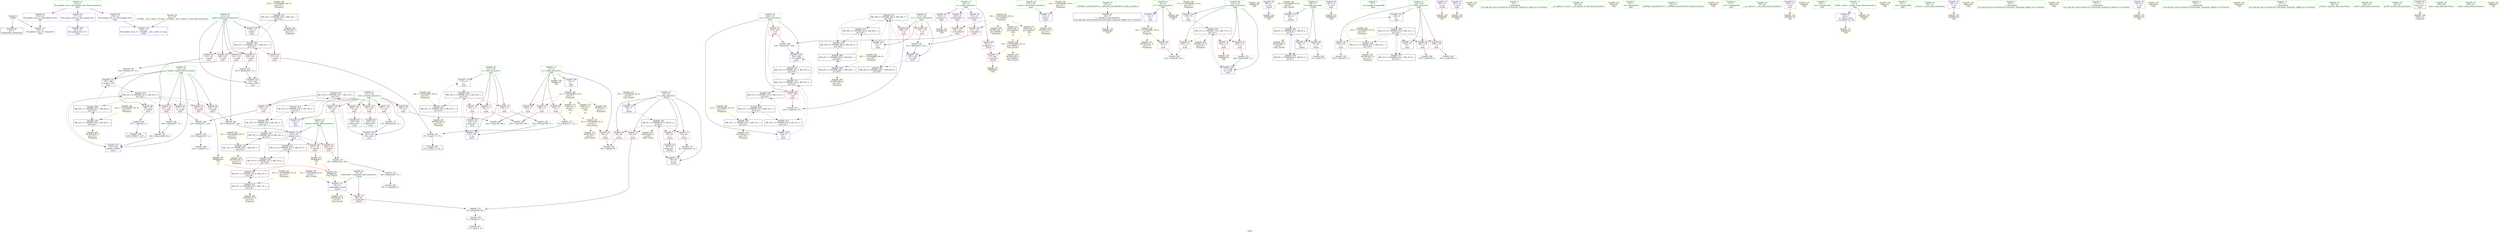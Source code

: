 digraph "SVFG" {
	label="SVFG";

	Node0x55acdf286f20 [shape=record,color=grey,label="{NodeID: 0\nNullPtr}"];
	Node0x55acdf286f20 -> Node0x55acdf2a6260[style=solid];
	Node0x55acdf286f20 -> Node0x55acdf2a7600[style=solid];
	Node0x55acdf2c7c70 [shape=record,color=yellow,style=double,label="{NodeID: 263\nRETMU(23V_2)\npts\{122 \}\nFun[main]}"];
	Node0x55acdf2b0a20 [shape=record,color=grey,label="{NodeID: 180\n193 = Binary(191, 192, )\n}"];
	Node0x55acdf2b0a20 -> Node0x55acdf2ac870[style=solid];
	Node0x55acdf2a69e0 [shape=record,color=red,label="{NodeID: 97\n227\<--129\n\<--s2\nmain\n}"];
	Node0x55acdf2a69e0 -> Node0x55acdf2af820[style=solid];
	Node0x55acdf298890 [shape=record,color=green,label="{NodeID: 14\n13\<--14\na\<--a_field_insensitive\nGlob }"];
	Node0x55acdf298890 -> Node0x55acdf2a7930[style=solid];
	Node0x55acdf298890 -> Node0x55acdf2a7a00[style=solid];
	Node0x55acdf298890 -> Node0x55acdf2a7ad0[style=solid];
	Node0x55acdf298890 -> Node0x55acdf2a7ba0[style=solid];
	Node0x55acdf2aa480 [shape=record,color=grey,label="{NodeID: 194\n187 = cmp(186, 9, )\n}"];
	Node0x55acdf2aa480 -> Node0x55acdf2af100[style=solid];
	Node0x55acdf2a7600 [shape=record,color=blue, style = dotted,label="{NodeID: 111\n279\<--3\nllvm.global_ctors_2\<--dummyVal\nGlob }"];
	Node0x55acdf2a59e0 [shape=record,color=green,label="{NodeID: 28\n113\<--114\nretval\<--retval_field_insensitive\nmain\n}"];
	Node0x55acdf2a59e0 -> Node0x55acdf2ac2c0[style=solid];
	Node0x55acdf2bc800 [shape=record,color=black,label="{NodeID: 208\nMR_29V_3 = PHI(MR_29V_9, MR_29V_2, )\npts\{128 \}\n}"];
	Node0x55acdf2bc800 -> Node0x55acdf2be600[style=dashed];
	Node0x55acdf2bc800 -> Node0x55acdf2c3000[style=dashed];
	Node0x55acdf2ac940 [shape=record,color=blue,label="{NodeID: 125\n127\<--9\ns1\<--\nmain\n}"];
	Node0x55acdf2ac940 -> Node0x55acdf2c3f00[style=dashed];
	Node0x55acdf2a6400 [shape=record,color=black,label="{NodeID: 42\n36\<--37\n\<--_ZNSt8ios_base4InitD1Ev\nCan only get source location for instruction, argument, global var or function.}"];
	Node0x55acdf2a6400 -> Node0x55acdf2ad230[style=solid];
	Node0x55acdf2c0e00 [shape=record,color=black,label="{NodeID: 222\nMR_17V_3 = PHI(MR_17V_4, MR_17V_2, )\npts\{116 \}\n}"];
	Node0x55acdf2c0e00 -> Node0x55acdf2a8ee0[style=dashed];
	Node0x55acdf2c0e00 -> Node0x55acdf2a8fb0[style=dashed];
	Node0x55acdf2c0e00 -> Node0x55acdf2a9080[style=dashed];
	Node0x55acdf2c0e00 -> Node0x55acdf2ad090[style=dashed];
	Node0x55acdf2c0e00 -> Node0x55acdf2c79d0[style=dashed];
	Node0x55acdf2ad4a0 [shape=record,color=yellow,style=double,label="{NodeID: 139\nAPARM(79)\nCS[]}"];
	Node0x55acdf2a7fb0 [shape=record,color=purple,label="{NodeID: 56\n98\<--17\n\<--.str.1\n_Z3outi\n}"];
	Node0x55acdf2a7fb0 -> Node0x55acdf2ad710[style=solid];
	Node0x55acdf2c5a00 [shape=record,color=yellow,style=double,label="{NodeID: 236\n6V_1 = ENCHI(MR_6V_0)\npts\{57 \}\nFun[_Z3outi]}"];
	Node0x55acdf2c5a00 -> Node0x55acdf2a77d0[style=dashed];
	Node0x55acdf2ae000 [shape=record,color=yellow,style=double,label="{NodeID: 153\nAPARM(261)\nCS[]}"];
	Node0x55acdf2a8ba0 [shape=record,color=red,label="{NodeID: 70\n69\<--58\n\<--i\n_Z3outi\n}"];
	Node0x55acdf2a8ba0 -> Node0x55acdf2b02a0[style=solid];
	Node0x55acdf2c6670 [shape=record,color=yellow,style=double,label="{NodeID: 250\n33V_1 = ENCHI(MR_33V_0)\npts\{132 \}\nFun[main]}"];
	Node0x55acdf2c6670 -> Node0x55acdf2c3a00[style=dashed];
	Node0x55acdf2af6a0 [shape=record,color=grey,label="{NodeID: 167\n214 = Binary(213, 212, )\n}"];
	Node0x55acdf2af6a0 -> Node0x55acdf2acbb0[style=solid];
	Node0x55acdf2a9700 [shape=record,color=red,label="{NodeID: 84\n179\<--121\n\<--mask\nmain\n}"];
	Node0x55acdf2a9700 -> Node0x55acdf2b0720[style=solid];
	Node0x55acdf298fe0 [shape=record,color=green,label="{NodeID: 1\n7\<--1\n__dso_handle\<--dummyObj\nGlob }"];
	Node0x55acdf2c7d50 [shape=record,color=yellow,style=double,label="{NodeID: 264\nRETMU(25V_2)\npts\{124 \}\nFun[main]}"];
	Node0x55acdf2b0ba0 [shape=record,color=grey,label="{NodeID: 181\n248 = Binary(247, 72, )\n}"];
	Node0x55acdf2b0ba0 -> Node0x55acdf2b0d20[style=solid];
	Node0x55acdf2a6ab0 [shape=record,color=red,label="{NodeID: 98\n237\<--129\n\<--s2\nmain\n}"];
	Node0x55acdf2a6ab0 -> Node0x55acdf2aa900[style=solid];
	Node0x55acdf298960 [shape=record,color=green,label="{NodeID: 15\n23\<--27\nllvm.global_ctors\<--llvm.global_ctors_field_insensitive\nGlob }"];
	Node0x55acdf298960 -> Node0x55acdf2a8220[style=solid];
	Node0x55acdf298960 -> Node0x55acdf2a8320[style=solid];
	Node0x55acdf298960 -> Node0x55acdf2a8420[style=solid];
	Node0x55acdf2aa600 [shape=record,color=grey,label="{NodeID: 195\n184 = cmp(183, 9, )\n}"];
	Node0x55acdf2a7700 [shape=record,color=blue,label="{NodeID: 112\n54\<--53\nmask.addr\<--mask\n_Z3outi\n}"];
	Node0x55acdf2a7700 -> Node0x55acdf2a8930[style=dashed];
	Node0x55acdf2a7700 -> Node0x55acdf2c7350[style=dashed];
	Node0x55acdf2a5a70 [shape=record,color=green,label="{NodeID: 29\n115\<--116\nq\<--q_field_insensitive\nmain\n}"];
	Node0x55acdf2a5a70 -> Node0x55acdf2a8ee0[style=solid];
	Node0x55acdf2a5a70 -> Node0x55acdf2a8fb0[style=solid];
	Node0x55acdf2a5a70 -> Node0x55acdf2a9080[style=solid];
	Node0x55acdf2a5a70 -> Node0x55acdf2ac390[style=solid];
	Node0x55acdf2a5a70 -> Node0x55acdf2ad090[style=solid];
	Node0x55acdf2bcd00 [shape=record,color=black,label="{NodeID: 209\nMR_31V_3 = PHI(MR_31V_9, MR_31V_2, )\npts\{130 \}\n}"];
	Node0x55acdf2bcd00 -> Node0x55acdf2beb00[style=dashed];
	Node0x55acdf2bcd00 -> Node0x55acdf2c3500[style=dashed];
	Node0x55acdf2aca10 [shape=record,color=blue,label="{NodeID: 126\n129\<--9\ns2\<--\nmain\n}"];
	Node0x55acdf2aca10 -> Node0x55acdf2c4400[style=dashed];
	Node0x55acdf2a6500 [shape=record,color=black,label="{NodeID: 43\n85\<--84\nidxprom\<--\n_Z3outi\n}"];
	Node0x55acdf2c1300 [shape=record,color=black,label="{NodeID: 223\nMR_19V_2 = PHI(MR_19V_4, MR_19V_1, )\npts\{118 \}\n}"];
	Node0x55acdf2c1300 -> Node0x55acdf2ac460[style=dashed];
	Node0x55acdf2c1300 -> Node0x55acdf2c7ab0[style=dashed];
	Node0x55acdf2ad570 [shape=record,color=yellow,style=double,label="{NodeID: 140\nAPARM(88)\nCS[]}"];
	Node0x55acdf2a8080 [shape=record,color=purple,label="{NodeID: 57\n163\<--19\n\<--.str.2\nmain\n}"];
	Node0x55acdf2a8080 -> Node0x55acdf2adcc0[style=solid];
	Node0x55acdf2c5ae0 [shape=record,color=yellow,style=double,label="{NodeID: 237\n8V_1 = ENCHI(MR_8V_0)\npts\{59 \}\nFun[_Z3outi]}"];
	Node0x55acdf2c5ae0 -> Node0x55acdf2a78a0[style=dashed];
	Node0x55acdf2ae0d0 [shape=record,color=yellow,style=double,label="{NodeID: 154\nARet(35)\nCS[]}"];
	Node0x55acdf2a8c70 [shape=record,color=red,label="{NodeID: 71\n84\<--58\n\<--i\n_Z3outi\n}"];
	Node0x55acdf2a8c70 -> Node0x55acdf2a6500[style=solid];
	Node0x55acdf2c6750 [shape=record,color=yellow,style=double,label="{NodeID: 251\n10V_1 = ENCHI(MR_10V_0)\npts\{140000 \}\nFun[main]}"];
	Node0x55acdf2c6750 -> Node0x55acdf2a7060[style=dashed];
	Node0x55acdf2c6750 -> Node0x55acdf2a7130[style=dashed];
	Node0x55acdf2c6750 -> Node0x55acdf2c81b0[style=dashed];
	Node0x55acdf2c6750 -> Node0x55acdf2c83a0[style=dashed];
	Node0x55acdf2c6750 -> Node0x55acdf2c85e0[style=dashed];
	Node0x55acdf2af820 [shape=record,color=grey,label="{NodeID: 168\n228 = Binary(227, 226, )\n}"];
	Node0x55acdf2af820 -> Node0x55acdf2acc80[style=solid];
	Node0x55acdf2a97d0 [shape=record,color=red,label="{NodeID: 85\n191\<--121\n\<--mask\nmain\n}"];
	Node0x55acdf2a97d0 -> Node0x55acdf2b0a20[style=solid];
	Node0x55acdf2975c0 [shape=record,color=green,label="{NodeID: 2\n9\<--1\n\<--dummyObj\nCan only get source location for instruction, argument, global var or function.}"];
	Node0x55acdf2c7e30 [shape=record,color=yellow,style=double,label="{NodeID: 265\nRETMU(27V_2)\npts\{126 \}\nFun[main]}"];
	Node0x55acdf2b0d20 [shape=record,color=grey,label="{NodeID: 182\n250 = Binary(248, 249, )\n}"];
	Node0x55acdf2b0d20 -> Node0x55acdf2acef0[style=solid];
	Node0x55acdf2a6b80 [shape=record,color=red,label="{NodeID: 99\n199\<--131\n\<--i16\nmain\n}"];
	Node0x55acdf2a6b80 -> Node0x55acdf2b17a0[style=solid];
	Node0x55acdf297f00 [shape=record,color=green,label="{NodeID: 16\n28\<--29\n__cxx_global_var_init\<--__cxx_global_var_init_field_insensitive\n}"];
	Node0x55acdf2aa780 [shape=record,color=grey,label="{NodeID: 196\n66 = cmp(64, 65, )\n}"];
	Node0x55acdf2a77d0 [shape=record,color=blue,label="{NodeID: 113\n56\<--9\nf\<--\n_Z3outi\n}"];
	Node0x55acdf2a77d0 -> Node0x55acdf2baa00[style=dashed];
	Node0x55acdf2a5b00 [shape=record,color=green,label="{NodeID: 30\n117\<--118\ni\<--i_field_insensitive\nmain\n}"];
	Node0x55acdf2a5b00 -> Node0x55acdf2a9150[style=solid];
	Node0x55acdf2a5b00 -> Node0x55acdf2a9220[style=solid];
	Node0x55acdf2a5b00 -> Node0x55acdf2a92f0[style=solid];
	Node0x55acdf2a5b00 -> Node0x55acdf2ac460[style=solid];
	Node0x55acdf2a5b00 -> Node0x55acdf2ac530[style=solid];
	Node0x55acdf2bd200 [shape=record,color=black,label="{NodeID: 210\nMR_33V_3 = PHI(MR_33V_8, MR_33V_2, )\npts\{132 \}\n}"];
	Node0x55acdf2bd200 -> Node0x55acdf2bf000[style=dashed];
	Node0x55acdf2bd200 -> Node0x55acdf2c3a00[style=dashed];
	Node0x55acdf2acae0 [shape=record,color=blue,label="{NodeID: 127\n131\<--9\ni16\<--\nmain\n}"];
	Node0x55acdf2acae0 -> Node0x55acdf2c4900[style=dashed];
	Node0x55acdf2a65d0 [shape=record,color=black,label="{NodeID: 44\n153\<--152\nidxprom\<--\nmain\n}"];
	Node0x55acdf2c2010 [shape=record,color=black,label="{NodeID: 224\nMR_21V_2 = PHI(MR_21V_4, MR_21V_1, )\npts\{120 \}\n}"];
	Node0x55acdf2c2010 -> Node0x55acdf2ac600[style=dashed];
	Node0x55acdf2c2010 -> Node0x55acdf2c7b90[style=dashed];
	Node0x55acdf2ad640 [shape=record,color=yellow,style=double,label="{NodeID: 141\nAPARM(87)\nCS[]}"];
	Node0x55acdf2a8150 [shape=record,color=purple,label="{NodeID: 58\n261\<--21\n\<--.str.3\nmain\n}"];
	Node0x55acdf2a8150 -> Node0x55acdf2ae000[style=solid];
	Node0x55acdf2c5bc0 [shape=record,color=yellow,style=double,label="{NodeID: 238\n10V_1 = ENCHI(MR_10V_0)\npts\{140000 \}\nFun[_Z3outi]}"];
	Node0x55acdf2c5bc0 -> Node0x55acdf2a8e10[style=dashed];
	Node0x55acdf2c5bc0 -> Node0x55acdf2c75f0[style=dashed];
	Node0x55acdf2ae160 [shape=record,color=yellow,style=double,label="{NodeID: 155\nARet(78)\nCS[]}"];
	Node0x55acdf2a8d40 [shape=record,color=red,label="{NodeID: 72\n94\<--58\n\<--i\n_Z3outi\n}"];
	Node0x55acdf2a8d40 -> Node0x55acdf2afca0[style=solid];
	Node0x55acdf2c6830 [shape=record,color=yellow,style=double,label="{NodeID: 252\nRETMU(2V_1)\npts\{12 \}\nFun[_Z3outi]}"];
	Node0x55acdf2af9a0 [shape=record,color=grey,label="{NodeID: 169\n159 = Binary(158, 72, )\n}"];
	Node0x55acdf2af9a0 -> Node0x55acdf2ac530[style=solid];
	Node0x55acdf2a98a0 [shape=record,color=red,label="{NodeID: 86\n249\<--121\n\<--mask\nmain\n}"];
	Node0x55acdf2a98a0 -> Node0x55acdf2b0d20[style=solid];
	Node0x55acdf297650 [shape=record,color=green,label="{NodeID: 3\n15\<--1\n.str\<--dummyObj\nGlob }"];
	Node0x55acdf2c7f10 [shape=record,color=yellow,style=double,label="{NodeID: 266\nRETMU(29V_2)\npts\{128 \}\nFun[main]}"];
	Node0x55acdf2b0ea0 [shape=record,color=grey,label="{NodeID: 183\n220 = Binary(219, 72, )\n}"];
	Node0x55acdf2b0ea0 -> Node0x55acdf2aaa80[style=solid];
	Node0x55acdf2a6c50 [shape=record,color=red,label="{NodeID: 100\n204\<--131\n\<--i16\nmain\n}"];
	Node0x55acdf2a6c50 -> Node0x55acdf2afe20[style=solid];
	Node0x55acdf297fd0 [shape=record,color=green,label="{NodeID: 17\n32\<--33\n_ZNSt8ios_base4InitC1Ev\<--_ZNSt8ios_base4InitC1Ev_field_insensitive\n}"];
	Node0x55acdf2aa900 [shape=record,color=grey,label="{NodeID: 197\n238 = cmp(236, 237, )\n}"];
	Node0x55acdf2a78a0 [shape=record,color=blue,label="{NodeID: 114\n58\<--9\ni\<--\n_Z3outi\n}"];
	Node0x55acdf2a78a0 -> Node0x55acdf2baf00[style=dashed];
	Node0x55acdf2a5b90 [shape=record,color=green,label="{NodeID: 31\n119\<--120\nf\<--f_field_insensitive\nmain\n}"];
	Node0x55acdf2a5b90 -> Node0x55acdf2a93c0[style=solid];
	Node0x55acdf2a5b90 -> Node0x55acdf2a9490[style=solid];
	Node0x55acdf2a5b90 -> Node0x55acdf2a9560[style=solid];
	Node0x55acdf2a5b90 -> Node0x55acdf2ac600[style=solid];
	Node0x55acdf2a5b90 -> Node0x55acdf2ace20[style=solid];
	Node0x55acdf2bd700 [shape=record,color=black,label="{NodeID: 211\nMR_31V_8 = PHI(MR_31V_7, MR_31V_6, )\npts\{130 \}\n}"];
	Node0x55acdf2bd700 -> Node0x55acdf2c4400[style=dashed];
	Node0x55acdf2acbb0 [shape=record,color=blue,label="{NodeID: 128\n127\<--214\ns1\<--add\nmain\n}"];
	Node0x55acdf2acbb0 -> Node0x55acdf2ba500[style=dashed];
	Node0x55acdf2a66a0 [shape=record,color=black,label="{NodeID: 45\n210\<--209\nidxprom21\<--\nmain\n}"];
	Node0x55acdf2c2100 [shape=record,color=black,label="{NodeID: 225\nMR_23V_2 = PHI(MR_23V_4, MR_23V_1, )\npts\{122 \}\n}"];
	Node0x55acdf2c2100 -> Node0x55acdf2ac6d0[style=dashed];
	Node0x55acdf2c2100 -> Node0x55acdf2c7c70[style=dashed];
	Node0x55acdf2ad710 [shape=record,color=yellow,style=double,label="{NodeID: 142\nAPARM(98)\nCS[]}"];
	Node0x55acdf2a8220 [shape=record,color=purple,label="{NodeID: 59\n277\<--23\nllvm.global_ctors_0\<--llvm.global_ctors\nGlob }"];
	Node0x55acdf2a8220 -> Node0x55acdf2a7400[style=solid];
	Node0x55acdf2c5ca0 [shape=record,color=yellow,style=double,label="{NodeID: 239\n12V_1 = ENCHI(MR_12V_0)\npts\{10 \}\nFun[main]}"];
	Node0x55acdf2c5ca0 -> Node0x55acdf2a8520[style=dashed];
	Node0x55acdf2c5ca0 -> Node0x55acdf2c7700[style=dashed];
	Node0x55acdf2ae1f0 [shape=record,color=yellow,style=double,label="{NodeID: 156\nARet(89)\nCS[]}"];
	Node0x55acdf2a8e10 [shape=record,color=red,label="{NodeID: 73\n87\<--86\n\<--arrayidx\n_Z3outi\n}"];
	Node0x55acdf2a8e10 -> Node0x55acdf2ad640[style=solid];
	Node0x55acdf2c7350 [shape=record,color=yellow,style=double,label="{NodeID: 253\nRETMU(4V_2)\npts\{55 \}\nFun[_Z3outi]}"];
	Node0x55acdf2afb20 [shape=record,color=grey,label="{NodeID: 170\n266 = Binary(265, 72, )\n}"];
	Node0x55acdf2afb20 -> Node0x55acdf2ad090[style=solid];
	Node0x55acdf2a9970 [shape=record,color=red,label="{NodeID: 87\n254\<--121\n\<--mask\nmain\n}"];
	Node0x55acdf2a9970 -> Node0x55acdf2b08a0[style=solid];
	Node0x55acdf2871b0 [shape=record,color=green,label="{NodeID: 4\n17\<--1\n.str.1\<--dummyObj\nGlob }"];
	Node0x55acdf2c7ff0 [shape=record,color=yellow,style=double,label="{NodeID: 267\nRETMU(31V_2)\npts\{130 \}\nFun[main]}"];
	Node0x55acdf2b1020 [shape=record,color=grey,label="{NodeID: 184\n219 = Binary(217, 218, )\n}"];
	Node0x55acdf2b1020 -> Node0x55acdf2b0ea0[style=solid];
	Node0x55acdf2a6d20 [shape=record,color=red,label="{NodeID: 101\n209\<--131\n\<--i16\nmain\n}"];
	Node0x55acdf2a6d20 -> Node0x55acdf2a66a0[style=solid];
	Node0x55acdf2980a0 [shape=record,color=green,label="{NodeID: 18\n38\<--39\n__cxa_atexit\<--__cxa_atexit_field_insensitive\n}"];
	Node0x55acdf2aaa80 [shape=record,color=grey,label="{NodeID: 198\n221 = cmp(220, 9, )\n}"];
	Node0x55acdf2ac120 [shape=record,color=blue,label="{NodeID: 115\n56\<--72\nf\<--\n_Z3outi\n}"];
	Node0x55acdf2ac120 -> Node0x55acdf2ba000[style=dashed];
	Node0x55acdf2a5c20 [shape=record,color=green,label="{NodeID: 32\n121\<--122\nmask\<--mask_field_insensitive\nmain\n}"];
	Node0x55acdf2a5c20 -> Node0x55acdf2a9630[style=solid];
	Node0x55acdf2a5c20 -> Node0x55acdf2a9700[style=solid];
	Node0x55acdf2a5c20 -> Node0x55acdf2a97d0[style=solid];
	Node0x55acdf2a5c20 -> Node0x55acdf2a98a0[style=solid];
	Node0x55acdf2a5c20 -> Node0x55acdf2a9970[style=solid];
	Node0x55acdf2a5c20 -> Node0x55acdf2ac6d0[style=solid];
	Node0x55acdf2a5c20 -> Node0x55acdf2acfc0[style=solid];
	Node0x55acdf2bdc00 [shape=record,color=black,label="{NodeID: 212\nMR_25V_5 = PHI(MR_25V_6, MR_25V_4, )\npts\{124 \}\n}"];
	Node0x55acdf2bdc00 -> Node0x55acdf2a9a40[style=dashed];
	Node0x55acdf2bdc00 -> Node0x55acdf2a9b10[style=dashed];
	Node0x55acdf2bdc00 -> Node0x55acdf2a9be0[style=dashed];
	Node0x55acdf2bdc00 -> Node0x55acdf2a9cb0[style=dashed];
	Node0x55acdf2bdc00 -> Node0x55acdf2a9d80[style=dashed];
	Node0x55acdf2bdc00 -> Node0x55acdf2acef0[style=dashed];
	Node0x55acdf2bdc00 -> Node0x55acdf2bbe00[style=dashed];
	Node0x55acdf2acc80 [shape=record,color=blue,label="{NodeID: 129\n129\<--228\ns2\<--add29\nmain\n}"];
	Node0x55acdf2acc80 -> Node0x55acdf2bd700[style=dashed];
	Node0x55acdf2a6770 [shape=record,color=black,label="{NodeID: 46\n224\<--223\nidxprom27\<--\nmain\n}"];
	Node0x55acdf2c2600 [shape=record,color=black,label="{NodeID: 226\nMR_25V_2 = PHI(MR_25V_3, MR_25V_1, )\npts\{124 \}\n}"];
	Node0x55acdf2c2600 -> Node0x55acdf2bbe00[style=dashed];
	Node0x55acdf2c2600 -> Node0x55acdf2c7d50[style=dashed];
	Node0x55acdf2ad7e0 [shape=record,color=yellow,style=double,label="{NodeID: 143\nAPARM(134)\nCS[]}"];
	Node0x55acdf2a8320 [shape=record,color=purple,label="{NodeID: 60\n278\<--23\nllvm.global_ctors_1\<--llvm.global_ctors\nGlob }"];
	Node0x55acdf2a8320 -> Node0x55acdf2a7500[style=solid];
	Node0x55acdf2c5db0 [shape=record,color=yellow,style=double,label="{NodeID: 240\n2V_1 = ENCHI(MR_2V_0)\npts\{12 \}\nFun[main]}"];
	Node0x55acdf2c5db0 -> Node0x55acdf2a86c0[style=dashed];
	Node0x55acdf2c5db0 -> Node0x55acdf2a8790[style=dashed];
	Node0x55acdf2c5db0 -> Node0x55acdf2a8860[style=dashed];
	Node0x55acdf2c5db0 -> Node0x55acdf2c7810[style=dashed];
	Node0x55acdf2c5db0 -> Node0x55acdf2c8290[style=dashed];
	Node0x55acdf2c5db0 -> Node0x55acdf2c8480[style=dashed];
	Node0x55acdf2ae280 [shape=record,color=yellow,style=double,label="{NodeID: 157\nARet(99)\nCS[]}"];
	Node0x55acdf2a8ee0 [shape=record,color=red,label="{NodeID: 74\n140\<--115\n\<--q\nmain\n}"];
	Node0x55acdf2a8ee0 -> Node0x55acdf2b1920[style=solid];
	Node0x55acdf2c7430 [shape=record,color=yellow,style=double,label="{NodeID: 254\nRETMU(6V_3)\npts\{57 \}\nFun[_Z3outi]}"];
	Node0x55acdf2afca0 [shape=record,color=grey,label="{NodeID: 171\n95 = Binary(94, 72, )\n}"];
	Node0x55acdf2afca0 -> Node0x55acdf2ac1f0[style=solid];
	Node0x55acdf2a9a40 [shape=record,color=red,label="{NodeID: 88\n186\<--123\n\<--smask\nmain\n}"];
	Node0x55acdf2a9a40 -> Node0x55acdf2aa480[style=solid];
	Node0x55acdf287240 [shape=record,color=green,label="{NodeID: 5\n19\<--1\n.str.2\<--dummyObj\nGlob }"];
	Node0x55acdf2c80d0 [shape=record,color=yellow,style=double,label="{NodeID: 268\nRETMU(33V_2)\npts\{132 \}\nFun[main]}"];
	Node0x55acdf2b11a0 [shape=record,color=grey,label="{NodeID: 185\n150 = cmp(148, 149, )\n}"];
	Node0x55acdf2a6df0 [shape=record,color=red,label="{NodeID: 102\n218\<--131\n\<--i16\nmain\n}"];
	Node0x55acdf2a6df0 -> Node0x55acdf2b1020[style=solid];
	Node0x55acdf298170 [shape=record,color=green,label="{NodeID: 19\n37\<--43\n_ZNSt8ios_base4InitD1Ev\<--_ZNSt8ios_base4InitD1Ev_field_insensitive\n}"];
	Node0x55acdf298170 -> Node0x55acdf2a6400[style=solid];
	Node0x55acdf2b9b00 [shape=record,color=black,label="{NodeID: 199\nMR_19V_4 = PHI(MR_19V_5, MR_19V_3, )\npts\{118 \}\n}"];
	Node0x55acdf2b9b00 -> Node0x55acdf2a9150[style=dashed];
	Node0x55acdf2b9b00 -> Node0x55acdf2a9220[style=dashed];
	Node0x55acdf2b9b00 -> Node0x55acdf2a92f0[style=dashed];
	Node0x55acdf2b9b00 -> Node0x55acdf2ac530[style=dashed];
	Node0x55acdf2b9b00 -> Node0x55acdf2c1300[style=dashed];
	Node0x55acdf2ac1f0 [shape=record,color=blue,label="{NodeID: 116\n58\<--95\ni\<--inc\n_Z3outi\n}"];
	Node0x55acdf2ac1f0 -> Node0x55acdf2baf00[style=dashed];
	Node0x55acdf2a5cb0 [shape=record,color=green,label="{NodeID: 33\n123\<--124\nsmask\<--smask_field_insensitive\nmain\n}"];
	Node0x55acdf2a5cb0 -> Node0x55acdf2a9a40[style=solid];
	Node0x55acdf2a5cb0 -> Node0x55acdf2a9b10[style=solid];
	Node0x55acdf2a5cb0 -> Node0x55acdf2a9be0[style=solid];
	Node0x55acdf2a5cb0 -> Node0x55acdf2a9cb0[style=solid];
	Node0x55acdf2a5cb0 -> Node0x55acdf2a9d80[style=solid];
	Node0x55acdf2a5cb0 -> Node0x55acdf2ac7a0[style=solid];
	Node0x55acdf2a5cb0 -> Node0x55acdf2acef0[style=solid];
	Node0x55acdf2be100 [shape=record,color=black,label="{NodeID: 213\nMR_27V_4 = PHI(MR_27V_5, MR_27V_3, )\npts\{126 \}\n}"];
	Node0x55acdf2be100 -> Node0x55acdf2ac870[style=dashed];
	Node0x55acdf2be100 -> Node0x55acdf2bfa00[style=dashed];
	Node0x55acdf2acd50 [shape=record,color=blue,label="{NodeID: 130\n131\<--233\ni16\<--inc32\nmain\n}"];
	Node0x55acdf2acd50 -> Node0x55acdf2c4900[style=dashed];
	Node0x55acdf2a6840 [shape=record,color=purple,label="{NodeID: 47\n34\<--4\n\<--_ZStL8__ioinit\n__cxx_global_var_init\n}"];
	Node0x55acdf2a6840 -> Node0x55acdf2ad300[style=solid];
	Node0x55acdf2c2b00 [shape=record,color=black,label="{NodeID: 227\nMR_27V_2 = PHI(MR_27V_3, MR_27V_1, )\npts\{126 \}\n}"];
	Node0x55acdf2c2b00 -> Node0x55acdf2bc300[style=dashed];
	Node0x55acdf2c2b00 -> Node0x55acdf2c7e30[style=dashed];
	Node0x55acdf2ad8b0 [shape=record,color=yellow,style=double,label="{NodeID: 144\nAPARM(8)\nCS[]}"];
	Node0x55acdf2a8420 [shape=record,color=purple,label="{NodeID: 61\n279\<--23\nllvm.global_ctors_2\<--llvm.global_ctors\nGlob }"];
	Node0x55acdf2a8420 -> Node0x55acdf2a7600[style=solid];
	Node0x55acdf2c5e90 [shape=record,color=yellow,style=double,label="{NodeID: 241\n15V_1 = ENCHI(MR_15V_0)\npts\{114 \}\nFun[main]}"];
	Node0x55acdf2c5e90 -> Node0x55acdf2ac2c0[style=dashed];
	Node0x55acdf2ae310 [shape=record,color=yellow,style=double,label="{NodeID: 158\nARet(135)\nCS[]}"];
	Node0x55acdf2a8fb0 [shape=record,color=red,label="{NodeID: 75\n162\<--115\n\<--q\nmain\n}"];
	Node0x55acdf2a8fb0 -> Node0x55acdf2add90[style=solid];
	Node0x55acdf2c7510 [shape=record,color=yellow,style=double,label="{NodeID: 255\nRETMU(8V_3)\npts\{59 \}\nFun[_Z3outi]}"];
	Node0x55acdf2afe20 [shape=record,color=grey,label="{NodeID: 172\n205 = Binary(203, 204, )\n}"];
	Node0x55acdf2afe20 -> Node0x55acdf2b0120[style=solid];
	Node0x55acdf2a9b10 [shape=record,color=red,label="{NodeID: 89\n192\<--123\n\<--smask\nmain\n}"];
	Node0x55acdf2a9b10 -> Node0x55acdf2b0a20[style=solid];
	Node0x55acdf286ff0 [shape=record,color=green,label="{NodeID: 6\n21\<--1\n.str.3\<--dummyObj\nGlob }"];
	Node0x55acdf2c81b0 [shape=record,color=yellow,style=double,label="{NodeID: 269\nRETMU(10V_1)\npts\{140000 \}\nFun[main]}"];
	Node0x55acdf2b1320 [shape=record,color=grey,label="{NodeID: 186\n169 = cmp(168, 9, )\n}"];
	Node0x55acdf2a6ec0 [shape=record,color=red,label="{NodeID: 103\n223\<--131\n\<--i16\nmain\n}"];
	Node0x55acdf2a6ec0 -> Node0x55acdf2a6770[style=solid];
	Node0x55acdf298240 [shape=record,color=green,label="{NodeID: 20\n50\<--51\n_Z3outi\<--_Z3outi_field_insensitive\n}"];
	Node0x55acdf2ba000 [shape=record,color=black,label="{NodeID: 200\nMR_6V_5 = PHI(MR_6V_4, MR_6V_3, )\npts\{57 \}\n}"];
	Node0x55acdf2ba000 -> Node0x55acdf2baa00[style=dashed];
	Node0x55acdf2ac2c0 [shape=record,color=blue,label="{NodeID: 117\n113\<--9\nretval\<--\nmain\n}"];
	Node0x55acdf2ac2c0 -> Node0x55acdf2c78f0[style=dashed];
	Node0x55acdf2a5d80 [shape=record,color=green,label="{NodeID: 34\n125\<--126\ndmask\<--dmask_field_insensitive\nmain\n}"];
	Node0x55acdf2a5d80 -> Node0x55acdf2a9e50[style=solid];
	Node0x55acdf2a5d80 -> Node0x55acdf2a9f20[style=solid];
	Node0x55acdf2a5d80 -> Node0x55acdf2ac870[style=solid];
	Node0x55acdf2be600 [shape=record,color=black,label="{NodeID: 214\nMR_29V_4 = PHI(MR_29V_6, MR_29V_3, )\npts\{128 \}\n}"];
	Node0x55acdf2be600 -> Node0x55acdf2ac940[style=dashed];
	Node0x55acdf2be600 -> Node0x55acdf2bff00[style=dashed];
	Node0x55acdf2ace20 [shape=record,color=blue,label="{NodeID: 131\n119\<--72\nf\<--\nmain\n}"];
	Node0x55acdf2ace20 -> Node0x55acdf2bf500[style=dashed];
	Node0x55acdf2a7930 [shape=record,color=purple,label="{NodeID: 48\n86\<--13\narrayidx\<--a\n_Z3outi\n}"];
	Node0x55acdf2a7930 -> Node0x55acdf2a8e10[style=solid];
	Node0x55acdf2c3000 [shape=record,color=black,label="{NodeID: 228\nMR_29V_2 = PHI(MR_29V_3, MR_29V_1, )\npts\{128 \}\n}"];
	Node0x55acdf2c3000 -> Node0x55acdf2bc800[style=dashed];
	Node0x55acdf2c3000 -> Node0x55acdf2c7f10[style=dashed];
	Node0x55acdf2ad980 [shape=record,color=yellow,style=double,label="{NodeID: 145\nAPARM(144)\nCS[]}"];
	Node0x55acdf2a8520 [shape=record,color=red,label="{NodeID: 62\n141\<--8\n\<--T\nmain\n}"];
	Node0x55acdf2a8520 -> Node0x55acdf2b1920[style=solid];
	Node0x55acdf2c5f70 [shape=record,color=yellow,style=double,label="{NodeID: 242\n17V_1 = ENCHI(MR_17V_0)\npts\{116 \}\nFun[main]}"];
	Node0x55acdf2c5f70 -> Node0x55acdf2ac390[style=dashed];
	Node0x55acdf2ae3a0 [shape=record,color=yellow,style=double,label="{NodeID: 159\nARet(145)\nCS[]}"];
	Node0x55acdf2a9080 [shape=record,color=red,label="{NodeID: 76\n265\<--115\n\<--q\nmain\n}"];
	Node0x55acdf2a9080 -> Node0x55acdf2afb20[style=solid];
	Node0x55acdf2c75f0 [shape=record,color=yellow,style=double,label="{NodeID: 256\nRETMU(10V_1)\npts\{140000 \}\nFun[_Z3outi]}"];
	Node0x55acdf2affa0 [shape=record,color=grey,label="{NodeID: 173\n173 = Binary(72, 172, )\n}"];
	Node0x55acdf2affa0 -> Node0x55acdf2b1aa0[style=solid];
	Node0x55acdf2a9be0 [shape=record,color=red,label="{NodeID: 90\n217\<--123\n\<--smask\nmain\n}"];
	Node0x55acdf2a9be0 -> Node0x55acdf2b1020[style=solid];
	Node0x55acdf287080 [shape=record,color=green,label="{NodeID: 7\n24\<--1\n\<--dummyObj\nCan only get source location for instruction, argument, global var or function.}"];
	Node0x55acdf2c8290 [shape=record,color=yellow,style=double,label="{NodeID: 270\nCSMU(2V_1)\npts\{12 \}\nCS[]|{<s0>10}}"];
	Node0x55acdf2c8290:s0 -> Node0x55acdf2c4e00[style=dashed,color=red];
	Node0x55acdf2b14a0 [shape=record,color=grey,label="{NodeID: 187\n73 = cmp(71, 9, )\n}"];
	Node0x55acdf2a6f90 [shape=record,color=red,label="{NodeID: 104\n232\<--131\n\<--i16\nmain\n}"];
	Node0x55acdf2a6f90 -> Node0x55acdf2b05a0[style=solid];
	Node0x55acdf298310 [shape=record,color=green,label="{NodeID: 21\n54\<--55\nmask.addr\<--mask.addr_field_insensitive\n_Z3outi\n}"];
	Node0x55acdf298310 -> Node0x55acdf2a8930[style=solid];
	Node0x55acdf298310 -> Node0x55acdf2a7700[style=solid];
	Node0x55acdf2ba500 [shape=record,color=black,label="{NodeID: 201\nMR_29V_8 = PHI(MR_29V_7, MR_29V_6, )\npts\{128 \}\n}"];
	Node0x55acdf2ba500 -> Node0x55acdf2c3f00[style=dashed];
	Node0x55acdf2ac390 [shape=record,color=blue,label="{NodeID: 118\n115\<--72\nq\<--\nmain\n}"];
	Node0x55acdf2ac390 -> Node0x55acdf2c0e00[style=dashed];
	Node0x55acdf2a5e50 [shape=record,color=green,label="{NodeID: 35\n127\<--128\ns1\<--s1_field_insensitive\nmain\n}"];
	Node0x55acdf2a5e50 -> Node0x55acdf2a9ff0[style=solid];
	Node0x55acdf2a5e50 -> Node0x55acdf2a6910[style=solid];
	Node0x55acdf2a5e50 -> Node0x55acdf2ac940[style=solid];
	Node0x55acdf2a5e50 -> Node0x55acdf2acbb0[style=solid];
	Node0x55acdf2beb00 [shape=record,color=black,label="{NodeID: 215\nMR_31V_4 = PHI(MR_31V_6, MR_31V_3, )\npts\{130 \}\n}"];
	Node0x55acdf2beb00 -> Node0x55acdf2aca10[style=dashed];
	Node0x55acdf2beb00 -> Node0x55acdf2c0400[style=dashed];
	Node0x55acdf2acef0 [shape=record,color=blue,label="{NodeID: 132\n123\<--250\nsmask\<--and39\nmain\n}"];
	Node0x55acdf2acef0 -> Node0x55acdf2bdc00[style=dashed];
	Node0x55acdf2a7a00 [shape=record,color=purple,label="{NodeID: 49\n154\<--13\narrayidx\<--a\nmain\n}"];
	Node0x55acdf2a7a00 -> Node0x55acdf2adbf0[style=solid];
	Node0x55acdf2c3500 [shape=record,color=black,label="{NodeID: 229\nMR_31V_2 = PHI(MR_31V_3, MR_31V_1, )\npts\{130 \}\n}"];
	Node0x55acdf2c3500 -> Node0x55acdf2bcd00[style=dashed];
	Node0x55acdf2c3500 -> Node0x55acdf2c7ff0[style=dashed];
	Node0x55acdf2ada50 [shape=record,color=yellow,style=double,label="{NodeID: 146\nAPARM(11)\nCS[]}"];
	Node0x55acdf2a85f0 [shape=record,color=red,label="{NodeID: 63\n65\<--11\n\<--n\n_Z3outi\n}"];
	Node0x55acdf2a85f0 -> Node0x55acdf2aa780[style=solid];
	Node0x55acdf2c6050 [shape=record,color=yellow,style=double,label="{NodeID: 243\n19V_1 = ENCHI(MR_19V_0)\npts\{118 \}\nFun[main]}"];
	Node0x55acdf2c6050 -> Node0x55acdf2c1300[style=dashed];
	Node0x55acdf2ae430 [shape=record,color=yellow,style=double,label="{NodeID: 160\nARet(156)\nCS[]}"];
	Node0x55acdf2a9150 [shape=record,color=red,label="{NodeID: 77\n148\<--117\n\<--i\nmain\n}"];
	Node0x55acdf2a9150 -> Node0x55acdf2b11a0[style=solid];
	Node0x55acdf2c7700 [shape=record,color=yellow,style=double,label="{NodeID: 257\nRETMU(12V_1)\npts\{10 \}\nFun[main]}"];
	Node0x55acdf2b0120 [shape=record,color=grey,label="{NodeID: 174\n206 = Binary(205, 72, )\n}"];
	Node0x55acdf2b0120 -> Node0x55acdf2aa180[style=solid];
	Node0x55acdf2a9cb0 [shape=record,color=red,label="{NodeID: 91\n243\<--123\n\<--smask\nmain\n}"];
	Node0x55acdf2a9cb0 -> Node0x55acdf2adf30[style=solid];
	Node0x55acdf297380 [shape=record,color=green,label="{NodeID: 8\n72\<--1\n\<--dummyObj\nCan only get source location for instruction, argument, global var or function.}"];
	Node0x55acdf2c83a0 [shape=record,color=yellow,style=double,label="{NodeID: 271\nCSMU(10V_1)\npts\{140000 \}\nCS[]|{<s0>10}}"];
	Node0x55acdf2c83a0:s0 -> Node0x55acdf2c5bc0[style=dashed,color=red];
	Node0x55acdf2b1620 [shape=record,color=grey,label="{NodeID: 188\n76 = cmp(75, 9, )\n}"];
	Node0x55acdf2a7060 [shape=record,color=red,label="{NodeID: 105\n212\<--211\n\<--arrayidx22\nmain\n}"];
	Node0x55acdf2a7060 -> Node0x55acdf2af6a0[style=solid];
	Node0x55acdf2983e0 [shape=record,color=green,label="{NodeID: 22\n56\<--57\nf\<--f_field_insensitive\n_Z3outi\n}"];
	Node0x55acdf2983e0 -> Node0x55acdf2a8a00[style=solid];
	Node0x55acdf2983e0 -> Node0x55acdf2a77d0[style=solid];
	Node0x55acdf2983e0 -> Node0x55acdf2ac120[style=solid];
	Node0x55acdf2baa00 [shape=record,color=black,label="{NodeID: 202\nMR_6V_3 = PHI(MR_6V_5, MR_6V_2, )\npts\{57 \}\n}"];
	Node0x55acdf2baa00 -> Node0x55acdf2a8a00[style=dashed];
	Node0x55acdf2baa00 -> Node0x55acdf2ac120[style=dashed];
	Node0x55acdf2baa00 -> Node0x55acdf2ba000[style=dashed];
	Node0x55acdf2baa00 -> Node0x55acdf2c7430[style=dashed];
	Node0x55acdf2ac460 [shape=record,color=blue,label="{NodeID: 119\n117\<--9\ni\<--\nmain\n}"];
	Node0x55acdf2ac460 -> Node0x55acdf2b9b00[style=dashed];
	Node0x55acdf2a5f20 [shape=record,color=green,label="{NodeID: 36\n129\<--130\ns2\<--s2_field_insensitive\nmain\n}"];
	Node0x55acdf2a5f20 -> Node0x55acdf2a69e0[style=solid];
	Node0x55acdf2a5f20 -> Node0x55acdf2a6ab0[style=solid];
	Node0x55acdf2a5f20 -> Node0x55acdf2aca10[style=solid];
	Node0x55acdf2a5f20 -> Node0x55acdf2acc80[style=solid];
	Node0x55acdf2bf000 [shape=record,color=black,label="{NodeID: 216\nMR_33V_4 = PHI(MR_33V_6, MR_33V_3, )\npts\{132 \}\n}"];
	Node0x55acdf2bf000 -> Node0x55acdf2acae0[style=dashed];
	Node0x55acdf2bf000 -> Node0x55acdf2c0900[style=dashed];
	Node0x55acdf2acfc0 [shape=record,color=blue,label="{NodeID: 133\n121\<--255\nmask\<--inc42\nmain\n}"];
	Node0x55acdf2acfc0 -> Node0x55acdf2bb900[style=dashed];
	Node0x55acdf2a7ad0 [shape=record,color=purple,label="{NodeID: 50\n211\<--13\narrayidx22\<--a\nmain\n}"];
	Node0x55acdf2a7ad0 -> Node0x55acdf2a7060[style=solid];
	Node0x55acdf2c3a00 [shape=record,color=black,label="{NodeID: 230\nMR_33V_2 = PHI(MR_33V_3, MR_33V_1, )\npts\{132 \}\n}"];
	Node0x55acdf2c3a00 -> Node0x55acdf2bd200[style=dashed];
	Node0x55acdf2c3a00 -> Node0x55acdf2c80d0[style=dashed];
	Node0x55acdf2adb20 [shape=record,color=yellow,style=double,label="{NodeID: 147\nAPARM(155)\nCS[]}"];
	Node0x55acdf2a86c0 [shape=record,color=red,label="{NodeID: 64\n149\<--11\n\<--n\nmain\n}"];
	Node0x55acdf2a86c0 -> Node0x55acdf2b11a0[style=solid];
	Node0x55acdf2c6130 [shape=record,color=yellow,style=double,label="{NodeID: 244\n21V_1 = ENCHI(MR_21V_0)\npts\{120 \}\nFun[main]}"];
	Node0x55acdf2c6130 -> Node0x55acdf2c2010[style=dashed];
	Node0x55acdf2ae4c0 [shape=record,color=yellow,style=double,label="{NodeID: 161\nARet(164)\nCS[]}"];
	Node0x55acdf2a9220 [shape=record,color=red,label="{NodeID: 78\n152\<--117\n\<--i\nmain\n}"];
	Node0x55acdf2a9220 -> Node0x55acdf2a65d0[style=solid];
	Node0x55acdf2c7810 [shape=record,color=yellow,style=double,label="{NodeID: 258\nRETMU(2V_1)\npts\{12 \}\nFun[main]}"];
	Node0x55acdf2b02a0 [shape=record,color=grey,label="{NodeID: 175\n70 = Binary(68, 69, )\n}"];
	Node0x55acdf2b02a0 -> Node0x55acdf2b0420[style=solid];
	Node0x55acdf2a9d80 [shape=record,color=red,label="{NodeID: 92\n247\<--123\n\<--smask\nmain\n}"];
	Node0x55acdf2a9d80 -> Node0x55acdf2b0ba0[style=solid];
	Node0x55acdf297410 [shape=record,color=green,label="{NodeID: 9\n79\<--1\n\<--dummyObj\nCan only get source location for instruction, argument, global var or function.}"];
	Node0x55acdf2c8480 [shape=record,color=yellow,style=double,label="{NodeID: 272\nCSMU(2V_1)\npts\{12 \}\nCS[]|{<s0>11}}"];
	Node0x55acdf2c8480:s0 -> Node0x55acdf2c4e00[style=dashed,color=red];
	Node0x55acdf2b17a0 [shape=record,color=grey,label="{NodeID: 189\n201 = cmp(199, 200, )\n}"];
	Node0x55acdf2a7130 [shape=record,color=red,label="{NodeID: 106\n226\<--225\n\<--arrayidx28\nmain\n}"];
	Node0x55acdf2a7130 -> Node0x55acdf2af820[style=solid];
	Node0x55acdf2984b0 [shape=record,color=green,label="{NodeID: 23\n58\<--59\ni\<--i_field_insensitive\n_Z3outi\n}"];
	Node0x55acdf2984b0 -> Node0x55acdf2a8ad0[style=solid];
	Node0x55acdf2984b0 -> Node0x55acdf2a8ba0[style=solid];
	Node0x55acdf2984b0 -> Node0x55acdf2a8c70[style=solid];
	Node0x55acdf2984b0 -> Node0x55acdf2a8d40[style=solid];
	Node0x55acdf2984b0 -> Node0x55acdf2a78a0[style=solid];
	Node0x55acdf2984b0 -> Node0x55acdf2ac1f0[style=solid];
	Node0x55acdf2baf00 [shape=record,color=black,label="{NodeID: 203\nMR_8V_3 = PHI(MR_8V_4, MR_8V_2, )\npts\{59 \}\n}"];
	Node0x55acdf2baf00 -> Node0x55acdf2a8ad0[style=dashed];
	Node0x55acdf2baf00 -> Node0x55acdf2a8ba0[style=dashed];
	Node0x55acdf2baf00 -> Node0x55acdf2a8c70[style=dashed];
	Node0x55acdf2baf00 -> Node0x55acdf2a8d40[style=dashed];
	Node0x55acdf2baf00 -> Node0x55acdf2ac1f0[style=dashed];
	Node0x55acdf2baf00 -> Node0x55acdf2c7510[style=dashed];
	Node0x55acdf2ac530 [shape=record,color=blue,label="{NodeID: 120\n117\<--159\ni\<--inc\nmain\n}"];
	Node0x55acdf2ac530 -> Node0x55acdf2b9b00[style=dashed];
	Node0x55acdf2a5ff0 [shape=record,color=green,label="{NodeID: 37\n131\<--132\ni16\<--i16_field_insensitive\nmain\n}"];
	Node0x55acdf2a5ff0 -> Node0x55acdf2a6b80[style=solid];
	Node0x55acdf2a5ff0 -> Node0x55acdf2a6c50[style=solid];
	Node0x55acdf2a5ff0 -> Node0x55acdf2a6d20[style=solid];
	Node0x55acdf2a5ff0 -> Node0x55acdf2a6df0[style=solid];
	Node0x55acdf2a5ff0 -> Node0x55acdf2a6ec0[style=solid];
	Node0x55acdf2a5ff0 -> Node0x55acdf2a6f90[style=solid];
	Node0x55acdf2a5ff0 -> Node0x55acdf2acae0[style=solid];
	Node0x55acdf2a5ff0 -> Node0x55acdf2acd50[style=solid];
	Node0x55acdf2bf500 [shape=record,color=black,label="{NodeID: 217\nMR_21V_6 = PHI(MR_21V_5, MR_21V_4, )\npts\{120 \}\n}"];
	Node0x55acdf2bf500 -> Node0x55acdf2bb400[style=dashed];
	Node0x55acdf2ad090 [shape=record,color=blue,label="{NodeID: 134\n115\<--266\nq\<--inc49\nmain\n}"];
	Node0x55acdf2ad090 -> Node0x55acdf2c0e00[style=dashed];
	Node0x55acdf2a7ba0 [shape=record,color=purple,label="{NodeID: 51\n225\<--13\narrayidx28\<--a\nmain\n}"];
	Node0x55acdf2a7ba0 -> Node0x55acdf2a7130[style=solid];
	Node0x55acdf2c3f00 [shape=record,color=black,label="{NodeID: 231\nMR_29V_6 = PHI(MR_29V_8, MR_29V_5, )\npts\{128 \}\n}"];
	Node0x55acdf2c3f00 -> Node0x55acdf2a9ff0[style=dashed];
	Node0x55acdf2c3f00 -> Node0x55acdf2a6910[style=dashed];
	Node0x55acdf2c3f00 -> Node0x55acdf2acbb0[style=dashed];
	Node0x55acdf2c3f00 -> Node0x55acdf2ba500[style=dashed];
	Node0x55acdf2c3f00 -> Node0x55acdf2be600[style=dashed];
	Node0x55acdf2c3f00 -> Node0x55acdf2bff00[style=dashed];
	Node0x55acdf2adbf0 [shape=record,color=yellow,style=double,label="{NodeID: 148\nAPARM(154)\nCS[]}"];
	Node0x55acdf2a8790 [shape=record,color=red,label="{NodeID: 65\n172\<--11\n\<--n\nmain\n}"];
	Node0x55acdf2a8790 -> Node0x55acdf2affa0[style=solid];
	Node0x55acdf2c6210 [shape=record,color=yellow,style=double,label="{NodeID: 245\n23V_1 = ENCHI(MR_23V_0)\npts\{122 \}\nFun[main]}"];
	Node0x55acdf2c6210 -> Node0x55acdf2c2100[style=dashed];
	Node0x55acdf2ae550 [shape=record,color=yellow,style=double,label="{NodeID: 162\nARet(262)\nCS[]}"];
	Node0x55acdf2a92f0 [shape=record,color=red,label="{NodeID: 79\n158\<--117\n\<--i\nmain\n}"];
	Node0x55acdf2a92f0 -> Node0x55acdf2af9a0[style=solid];
	Node0x55acdf2c78f0 [shape=record,color=yellow,style=double,label="{NodeID: 259\nRETMU(15V_2)\npts\{114 \}\nFun[main]}"];
	Node0x55acdf2b0420 [shape=record,color=grey,label="{NodeID: 176\n71 = Binary(70, 72, )\n}"];
	Node0x55acdf2b0420 -> Node0x55acdf2b14a0[style=solid];
	Node0x55acdf2a9e50 [shape=record,color=red,label="{NodeID: 93\n203\<--125\n\<--dmask\nmain\n}"];
	Node0x55acdf2a9e50 -> Node0x55acdf2afe20[style=solid];
	Node0x55acdf287420 [shape=record,color=green,label="{NodeID: 10\n177\<--1\n\<--dummyObj\nCan only get source location for instruction, argument, global var or function.}"];
	Node0x55acdf2c85e0 [shape=record,color=yellow,style=double,label="{NodeID: 273\nCSMU(10V_1)\npts\{140000 \}\nCS[]|{<s0>11}}"];
	Node0x55acdf2c85e0:s0 -> Node0x55acdf2c5bc0[style=dashed,color=red];
	Node0x55acdf2b1920 [shape=record,color=grey,label="{NodeID: 190\n142 = cmp(140, 141, )\n}"];
	Node0x55acdf2a7200 [shape=record,color=blue,label="{NodeID: 107\n8\<--9\nT\<--\nGlob }"];
	Node0x55acdf2a7200 -> Node0x55acdf2c5ca0[style=dashed];
	Node0x55acdf298580 [shape=record,color=green,label="{NodeID: 24\n80\<--81\nputchar\<--putchar_field_insensitive\n}"];
	Node0x55acdf2bb400 [shape=record,color=black,label="{NodeID: 204\nMR_21V_4 = PHI(MR_21V_6, MR_21V_3, )\npts\{120 \}\n}"];
	Node0x55acdf2bb400 -> Node0x55acdf2a93c0[style=dashed];
	Node0x55acdf2bb400 -> Node0x55acdf2a9490[style=dashed];
	Node0x55acdf2bb400 -> Node0x55acdf2a9560[style=dashed];
	Node0x55acdf2bb400 -> Node0x55acdf2ace20[style=dashed];
	Node0x55acdf2bb400 -> Node0x55acdf2bf500[style=dashed];
	Node0x55acdf2bb400 -> Node0x55acdf2c2010[style=dashed];
	Node0x55acdf2ac600 [shape=record,color=blue,label="{NodeID: 121\n119\<--9\nf\<--\nmain\n}"];
	Node0x55acdf2ac600 -> Node0x55acdf2bb400[style=dashed];
	Node0x55acdf2a60c0 [shape=record,color=green,label="{NodeID: 38\n136\<--137\nscanf\<--scanf_field_insensitive\n}"];
	Node0x55acdf2bfa00 [shape=record,color=black,label="{NodeID: 218\nMR_27V_6 = PHI(MR_27V_5, MR_27V_4, )\npts\{126 \}\n}"];
	Node0x55acdf2bfa00 -> Node0x55acdf2bc300[style=dashed];
	Node0x55acdf2ad160 [shape=record,color=yellow,style=double,label="{NodeID: 135\nAPARM(4)\nCS[]}"];
	Node0x55acdf2a7c70 [shape=record,color=purple,label="{NodeID: 52\n88\<--15\n\<--.str\n_Z3outi\n}"];
	Node0x55acdf2a7c70 -> Node0x55acdf2ad570[style=solid];
	Node0x55acdf2c4400 [shape=record,color=black,label="{NodeID: 232\nMR_31V_6 = PHI(MR_31V_8, MR_31V_5, )\npts\{130 \}\n}"];
	Node0x55acdf2c4400 -> Node0x55acdf2a69e0[style=dashed];
	Node0x55acdf2c4400 -> Node0x55acdf2a6ab0[style=dashed];
	Node0x55acdf2c4400 -> Node0x55acdf2acc80[style=dashed];
	Node0x55acdf2c4400 -> Node0x55acdf2bd700[style=dashed];
	Node0x55acdf2c4400 -> Node0x55acdf2beb00[style=dashed];
	Node0x55acdf2c4400 -> Node0x55acdf2c0400[style=dashed];
	Node0x55acdf2adcc0 [shape=record,color=yellow,style=double,label="{NodeID: 149\nAPARM(163)\nCS[]}"];
	Node0x55acdf2a8860 [shape=record,color=red,label="{NodeID: 66\n200\<--11\n\<--n\nmain\n}"];
	Node0x55acdf2a8860 -> Node0x55acdf2b17a0[style=solid];
	Node0x55acdf2c62f0 [shape=record,color=yellow,style=double,label="{NodeID: 246\n25V_1 = ENCHI(MR_25V_0)\npts\{124 \}\nFun[main]}"];
	Node0x55acdf2c62f0 -> Node0x55acdf2c2600[style=dashed];
	Node0x55acdf2ae640 [shape=record,color=yellow,style=double,label="{NodeID: 163\nFPARM(53)\nFun[_Z3outi]}"];
	Node0x55acdf2ae640 -> Node0x55acdf2a7700[style=solid];
	Node0x55acdf2a93c0 [shape=record,color=red,label="{NodeID: 80\n168\<--119\n\<--f\nmain\n}"];
	Node0x55acdf2a93c0 -> Node0x55acdf2b1320[style=solid];
	Node0x55acdf2c79d0 [shape=record,color=yellow,style=double,label="{NodeID: 260\nRETMU(17V_3)\npts\{116 \}\nFun[main]}"];
	Node0x55acdf2b05a0 [shape=record,color=grey,label="{NodeID: 177\n233 = Binary(232, 72, )\n}"];
	Node0x55acdf2b05a0 -> Node0x55acdf2acd50[style=solid];
	Node0x55acdf2a9f20 [shape=record,color=red,label="{NodeID: 94\n241\<--125\n\<--dmask\nmain\n}"];
	Node0x55acdf2a9f20 -> Node0x55acdf2ade60[style=solid];
	Node0x55acdf2874f0 [shape=record,color=green,label="{NodeID: 11\n4\<--6\n_ZStL8__ioinit\<--_ZStL8__ioinit_field_insensitive\nGlob }"];
	Node0x55acdf2874f0 -> Node0x55acdf2a6840[style=solid];
	Node0x55acdf2874f0 -> Node0x55acdf2ad160[style=solid];
	Node0x55acdf2b1aa0 [shape=record,color=grey,label="{NodeID: 191\n174 = cmp(171, 173, )\n}"];
	Node0x55acdf2b1aa0 -> Node0x55acdf05fc60[style=solid];
	Node0x55acdf2a7300 [shape=record,color=blue,label="{NodeID: 108\n11\<--9\nn\<--\nGlob }"];
	Node0x55acdf2a7300 -> Node0x55acdf2c5db0[style=dashed];
	Node0x55acdf2a5830 [shape=record,color=green,label="{NodeID: 25\n90\<--91\nprintf\<--printf_field_insensitive\n}"];
	Node0x55acdf2bb900 [shape=record,color=black,label="{NodeID: 205\nMR_23V_4 = PHI(MR_23V_5, MR_23V_3, )\npts\{122 \}\n}"];
	Node0x55acdf2bb900 -> Node0x55acdf2a9630[style=dashed];
	Node0x55acdf2bb900 -> Node0x55acdf2a9700[style=dashed];
	Node0x55acdf2bb900 -> Node0x55acdf2a97d0[style=dashed];
	Node0x55acdf2bb900 -> Node0x55acdf2a98a0[style=dashed];
	Node0x55acdf2bb900 -> Node0x55acdf2a9970[style=dashed];
	Node0x55acdf2bb900 -> Node0x55acdf2acfc0[style=dashed];
	Node0x55acdf2bb900 -> Node0x55acdf2c2100[style=dashed];
	Node0x55acdf2ac6d0 [shape=record,color=blue,label="{NodeID: 122\n121\<--9\nmask\<--\nmain\n}"];
	Node0x55acdf2ac6d0 -> Node0x55acdf2bb900[style=dashed];
	Node0x55acdf2a6190 [shape=record,color=green,label="{NodeID: 39\n25\<--273\n_GLOBAL__sub_I_valich_2_0.cpp\<--_GLOBAL__sub_I_valich_2_0.cpp_field_insensitive\n}"];
	Node0x55acdf2a6190 -> Node0x55acdf2a7500[style=solid];
	Node0x55acdf2bff00 [shape=record,color=black,label="{NodeID: 219\nMR_29V_9 = PHI(MR_29V_6, MR_29V_4, )\npts\{128 \}\n}"];
	Node0x55acdf2bff00 -> Node0x55acdf2bc800[style=dashed];
	Node0x55acdf2ad230 [shape=record,color=yellow,style=double,label="{NodeID: 136\nAPARM(36)\nCS[]}"];
	Node0x55acdf2a7d40 [shape=record,color=purple,label="{NodeID: 53\n134\<--15\n\<--.str\nmain\n}"];
	Node0x55acdf2a7d40 -> Node0x55acdf2ad7e0[style=solid];
	Node0x55acdf2c4900 [shape=record,color=black,label="{NodeID: 233\nMR_33V_6 = PHI(MR_33V_7, MR_33V_5, )\npts\{132 \}\n}"];
	Node0x55acdf2c4900 -> Node0x55acdf2a6b80[style=dashed];
	Node0x55acdf2c4900 -> Node0x55acdf2a6c50[style=dashed];
	Node0x55acdf2c4900 -> Node0x55acdf2a6d20[style=dashed];
	Node0x55acdf2c4900 -> Node0x55acdf2a6df0[style=dashed];
	Node0x55acdf2c4900 -> Node0x55acdf2a6ec0[style=dashed];
	Node0x55acdf2c4900 -> Node0x55acdf2a6f90[style=dashed];
	Node0x55acdf2c4900 -> Node0x55acdf2acd50[style=dashed];
	Node0x55acdf2c4900 -> Node0x55acdf2bf000[style=dashed];
	Node0x55acdf2c4900 -> Node0x55acdf2c0900[style=dashed];
	Node0x55acdf2add90 [shape=record,color=yellow,style=double,label="{NodeID: 150\nAPARM(162)\nCS[]}"];
	Node0x55acdf2a8930 [shape=record,color=red,label="{NodeID: 67\n68\<--54\n\<--mask.addr\n_Z3outi\n}"];
	Node0x55acdf2a8930 -> Node0x55acdf2b02a0[style=solid];
	Node0x55acdf2c63d0 [shape=record,color=yellow,style=double,label="{NodeID: 247\n27V_1 = ENCHI(MR_27V_0)\npts\{126 \}\nFun[main]}"];
	Node0x55acdf2c63d0 -> Node0x55acdf2c2b00[style=dashed];
	Node0x55acdf2ae760 [shape=record,color=yellow,style=double,label="{NodeID: 164\nFRet(112)\nFun[main]}"];
	Node0x55acdf2a9490 [shape=record,color=red,label="{NodeID: 81\n183\<--119\n\<--f\nmain\n}"];
	Node0x55acdf2a9490 -> Node0x55acdf2aa600[style=solid];
	Node0x55acdf2c7ab0 [shape=record,color=yellow,style=double,label="{NodeID: 261\nRETMU(19V_2)\npts\{118 \}\nFun[main]}"];
	Node0x55acdf2b0720 [shape=record,color=grey,label="{NodeID: 178\n180 = Binary(179, 72, )\n}"];
	Node0x55acdf2b0720 -> Node0x55acdf2ac7a0[style=solid];
	Node0x55acdf2a9ff0 [shape=record,color=red,label="{NodeID: 95\n213\<--127\n\<--s1\nmain\n}"];
	Node0x55acdf2a9ff0 -> Node0x55acdf2af6a0[style=solid];
	Node0x55acdf2986f0 [shape=record,color=green,label="{NodeID: 12\n8\<--10\nT\<--T_field_insensitive\nGlob }"];
	Node0x55acdf2986f0 -> Node0x55acdf2a8520[style=solid];
	Node0x55acdf2986f0 -> Node0x55acdf2a7200[style=solid];
	Node0x55acdf2986f0 -> Node0x55acdf2ad8b0[style=solid];
	Node0x55acdf2aa180 [shape=record,color=grey,label="{NodeID: 192\n207 = cmp(206, 9, )\n}"];
	Node0x55acdf2a7400 [shape=record,color=blue,label="{NodeID: 109\n277\<--24\nllvm.global_ctors_0\<--\nGlob }"];
	Node0x55acdf2a58c0 [shape=record,color=green,label="{NodeID: 26\n100\<--101\nputs\<--puts_field_insensitive\n}"];
	Node0x55acdf2bbe00 [shape=record,color=black,label="{NodeID: 206\nMR_25V_3 = PHI(MR_25V_5, MR_25V_2, )\npts\{124 \}\n}"];
	Node0x55acdf2bbe00 -> Node0x55acdf2ac7a0[style=dashed];
	Node0x55acdf2bbe00 -> Node0x55acdf2c2600[style=dashed];
	Node0x55acdf2ac7a0 [shape=record,color=blue,label="{NodeID: 123\n123\<--180\nsmask\<--sub\nmain\n}"];
	Node0x55acdf2ac7a0 -> Node0x55acdf2bdc00[style=dashed];
	Node0x55acdf2a6260 [shape=record,color=black,label="{NodeID: 40\n2\<--3\ndummyVal\<--dummyVal\n}"];
	Node0x55acdf2c0400 [shape=record,color=black,label="{NodeID: 220\nMR_31V_9 = PHI(MR_31V_6, MR_31V_4, )\npts\{130 \}\n}"];
	Node0x55acdf2c0400 -> Node0x55acdf2bcd00[style=dashed];
	Node0x55acdf2ad300 [shape=record,color=yellow,style=double,label="{NodeID: 137\nAPARM(34)\nCS[]}"];
	Node0x55acdf2a7e10 [shape=record,color=purple,label="{NodeID: 54\n144\<--15\n\<--.str\nmain\n}"];
	Node0x55acdf2a7e10 -> Node0x55acdf2ad980[style=solid];
	Node0x55acdf2c4e00 [shape=record,color=yellow,style=double,label="{NodeID: 234\n2V_1 = ENCHI(MR_2V_0)\npts\{12 \}\nFun[_Z3outi]}"];
	Node0x55acdf2c4e00 -> Node0x55acdf2a85f0[style=dashed];
	Node0x55acdf2c4e00 -> Node0x55acdf2c6830[style=dashed];
	Node0x55acdf2ade60 [shape=record,color=yellow,style=double,label="{NodeID: 151\nAPARM(241)\nCS[]|{<s0>10}}"];
	Node0x55acdf2ade60:s0 -> Node0x55acdf2ae640[style=solid,color=red];
	Node0x55acdf2a8a00 [shape=record,color=red,label="{NodeID: 68\n75\<--56\n\<--f\n_Z3outi\n}"];
	Node0x55acdf2a8a00 -> Node0x55acdf2b1620[style=solid];
	Node0x55acdf2c64b0 [shape=record,color=yellow,style=double,label="{NodeID: 248\n29V_1 = ENCHI(MR_29V_0)\npts\{128 \}\nFun[main]}"];
	Node0x55acdf2c64b0 -> Node0x55acdf2c3000[style=dashed];
	Node0x55acdf05fc60 [shape=record,color=black,label="{NodeID: 165\n176 = PHI(177, 174, )\n}"];
	Node0x55acdf2a9560 [shape=record,color=red,label="{NodeID: 82\n258\<--119\n\<--f\nmain\n}"];
	Node0x55acdf2a9560 -> Node0x55acdf2aa300[style=solid];
	Node0x55acdf2c7b90 [shape=record,color=yellow,style=double,label="{NodeID: 262\nRETMU(21V_2)\npts\{120 \}\nFun[main]}"];
	Node0x55acdf2b08a0 [shape=record,color=grey,label="{NodeID: 179\n255 = Binary(254, 72, )\n}"];
	Node0x55acdf2b08a0 -> Node0x55acdf2acfc0[style=solid];
	Node0x55acdf2a6910 [shape=record,color=red,label="{NodeID: 96\n236\<--127\n\<--s1\nmain\n}"];
	Node0x55acdf2a6910 -> Node0x55acdf2aa900[style=solid];
	Node0x55acdf2987c0 [shape=record,color=green,label="{NodeID: 13\n11\<--12\nn\<--n_field_insensitive\nGlob }"];
	Node0x55acdf2987c0 -> Node0x55acdf2a85f0[style=solid];
	Node0x55acdf2987c0 -> Node0x55acdf2a86c0[style=solid];
	Node0x55acdf2987c0 -> Node0x55acdf2a8790[style=solid];
	Node0x55acdf2987c0 -> Node0x55acdf2a8860[style=solid];
	Node0x55acdf2987c0 -> Node0x55acdf2a7300[style=solid];
	Node0x55acdf2987c0 -> Node0x55acdf2ada50[style=solid];
	Node0x55acdf2aa300 [shape=record,color=grey,label="{NodeID: 193\n259 = cmp(258, 9, )\n}"];
	Node0x55acdf2a7500 [shape=record,color=blue,label="{NodeID: 110\n278\<--25\nllvm.global_ctors_1\<--_GLOBAL__sub_I_valich_2_0.cpp\nGlob }"];
	Node0x55acdf2a5950 [shape=record,color=green,label="{NodeID: 27\n110\<--111\nmain\<--main_field_insensitive\n}"];
	Node0x55acdf2bc300 [shape=record,color=black,label="{NodeID: 207\nMR_27V_3 = PHI(MR_27V_6, MR_27V_2, )\npts\{126 \}\n}"];
	Node0x55acdf2bc300 -> Node0x55acdf2be100[style=dashed];
	Node0x55acdf2bc300 -> Node0x55acdf2c2b00[style=dashed];
	Node0x55acdf2ac870 [shape=record,color=blue,label="{NodeID: 124\n125\<--193\ndmask\<--xor\nmain\n}"];
	Node0x55acdf2ac870 -> Node0x55acdf2a9e50[style=dashed];
	Node0x55acdf2ac870 -> Node0x55acdf2a9f20[style=dashed];
	Node0x55acdf2ac870 -> Node0x55acdf2be100[style=dashed];
	Node0x55acdf2ac870 -> Node0x55acdf2bfa00[style=dashed];
	Node0x55acdf2a6330 [shape=record,color=black,label="{NodeID: 41\n112\<--9\nmain_ret\<--\nmain\n}"];
	Node0x55acdf2a6330 -> Node0x55acdf2ae760[style=solid];
	Node0x55acdf2c0900 [shape=record,color=black,label="{NodeID: 221\nMR_33V_8 = PHI(MR_33V_6, MR_33V_4, )\npts\{132 \}\n}"];
	Node0x55acdf2c0900 -> Node0x55acdf2bd200[style=dashed];
	Node0x55acdf2ad3d0 [shape=record,color=yellow,style=double,label="{NodeID: 138\nAPARM(7)\nCS[]}"];
	Node0x55acdf2a7ee0 [shape=record,color=purple,label="{NodeID: 55\n155\<--15\n\<--.str\nmain\n}"];
	Node0x55acdf2a7ee0 -> Node0x55acdf2adb20[style=solid];
	Node0x55acdf2c5920 [shape=record,color=yellow,style=double,label="{NodeID: 235\n4V_1 = ENCHI(MR_4V_0)\npts\{55 \}\nFun[_Z3outi]}"];
	Node0x55acdf2c5920 -> Node0x55acdf2a7700[style=dashed];
	Node0x55acdf2adf30 [shape=record,color=yellow,style=double,label="{NodeID: 152\nAPARM(243)\nCS[]|{<s0>11}}"];
	Node0x55acdf2adf30:s0 -> Node0x55acdf2ae640[style=solid,color=red];
	Node0x55acdf2a8ad0 [shape=record,color=red,label="{NodeID: 69\n64\<--58\n\<--i\n_Z3outi\n}"];
	Node0x55acdf2a8ad0 -> Node0x55acdf2aa780[style=solid];
	Node0x55acdf2c6590 [shape=record,color=yellow,style=double,label="{NodeID: 249\n31V_1 = ENCHI(MR_31V_0)\npts\{130 \}\nFun[main]}"];
	Node0x55acdf2c6590 -> Node0x55acdf2c3500[style=dashed];
	Node0x55acdf2af100 [shape=record,color=black,label="{NodeID: 166\n189 = PHI(177, 187, )\n}"];
	Node0x55acdf2a9630 [shape=record,color=red,label="{NodeID: 83\n171\<--121\n\<--mask\nmain\n}"];
	Node0x55acdf2a9630 -> Node0x55acdf2b1aa0[style=solid];
}
